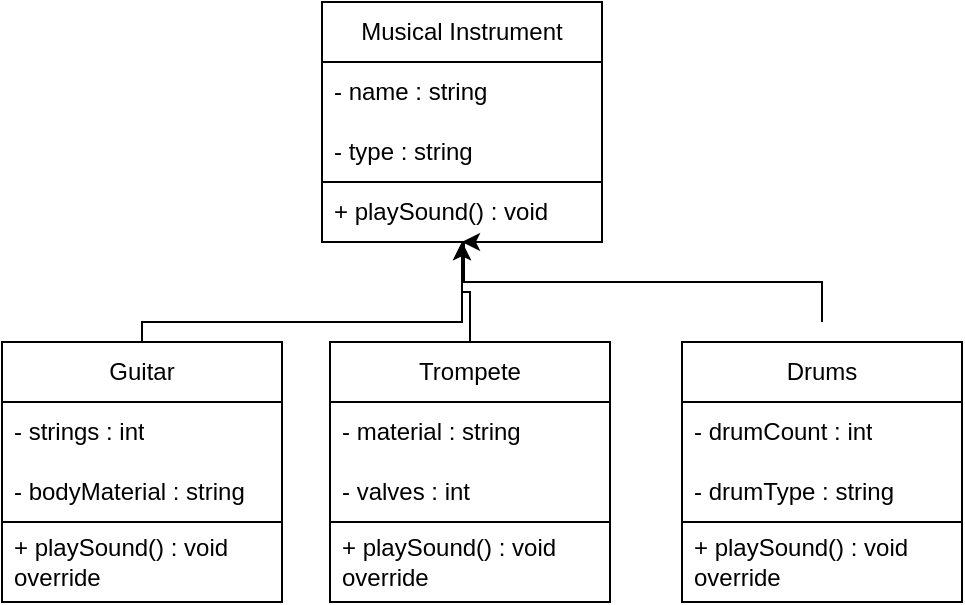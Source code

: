 <mxfile version="23.1.1" type="github">
  <diagram name="Страница — 1" id="Z4n8q5KFlGlHa1rpfWEA">
    <mxGraphModel dx="1434" dy="790" grid="1" gridSize="10" guides="1" tooltips="1" connect="1" arrows="1" fold="1" page="1" pageScale="1" pageWidth="827" pageHeight="1169" math="0" shadow="0">
      <root>
        <mxCell id="0" />
        <mxCell id="1" parent="0" />
        <mxCell id="sONO3Z-8GahJpEAdaNop-1" value="Musical Instrument" style="swimlane;fontStyle=0;childLayout=stackLayout;horizontal=1;startSize=30;horizontalStack=0;resizeParent=1;resizeParentMax=0;resizeLast=0;collapsible=1;marginBottom=0;whiteSpace=wrap;html=1;" vertex="1" parent="1">
          <mxGeometry x="340" y="350" width="140" height="120" as="geometry" />
        </mxCell>
        <mxCell id="sONO3Z-8GahJpEAdaNop-2" value="- name : string&amp;nbsp;" style="text;strokeColor=none;fillColor=none;align=left;verticalAlign=middle;spacingLeft=4;spacingRight=4;overflow=hidden;points=[[0,0.5],[1,0.5]];portConstraint=eastwest;rotatable=0;whiteSpace=wrap;html=1;" vertex="1" parent="sONO3Z-8GahJpEAdaNop-1">
          <mxGeometry y="30" width="140" height="30" as="geometry" />
        </mxCell>
        <mxCell id="sONO3Z-8GahJpEAdaNop-3" value="- type : string" style="text;strokeColor=none;fillColor=none;align=left;verticalAlign=middle;spacingLeft=4;spacingRight=4;overflow=hidden;points=[[0,0.5],[1,0.5]];portConstraint=eastwest;rotatable=0;whiteSpace=wrap;html=1;" vertex="1" parent="sONO3Z-8GahJpEAdaNop-1">
          <mxGeometry y="60" width="140" height="30" as="geometry" />
        </mxCell>
        <mxCell id="sONO3Z-8GahJpEAdaNop-4" value="+ playSound() : void " style="text;strokeColor=default;fillColor=none;align=left;verticalAlign=middle;spacingLeft=4;spacingRight=4;overflow=hidden;points=[[0,0.5],[1,0.5]];portConstraint=eastwest;rotatable=0;whiteSpace=wrap;html=1;" vertex="1" parent="sONO3Z-8GahJpEAdaNop-1">
          <mxGeometry y="90" width="140" height="30" as="geometry" />
        </mxCell>
        <mxCell id="sONO3Z-8GahJpEAdaNop-9" value="" style="edgeStyle=orthogonalEdgeStyle;rounded=0;orthogonalLoop=1;jettySize=auto;html=1;exitX=0.5;exitY=0;exitDx=0;exitDy=0;" edge="1" parent="1" source="sONO3Z-8GahJpEAdaNop-5" target="sONO3Z-8GahJpEAdaNop-4">
          <mxGeometry relative="1" as="geometry">
            <Array as="points">
              <mxPoint x="250" y="510" />
              <mxPoint x="410" y="510" />
            </Array>
          </mxGeometry>
        </mxCell>
        <mxCell id="sONO3Z-8GahJpEAdaNop-5" value="  Guitar  " style="swimlane;fontStyle=0;childLayout=stackLayout;horizontal=1;startSize=30;horizontalStack=0;resizeParent=1;resizeParentMax=0;resizeLast=0;collapsible=1;marginBottom=0;whiteSpace=wrap;html=1;" vertex="1" parent="1">
          <mxGeometry x="180" y="520" width="140" height="130" as="geometry" />
        </mxCell>
        <mxCell id="sONO3Z-8GahJpEAdaNop-6" value="- strings : int  " style="text;strokeColor=none;fillColor=none;align=left;verticalAlign=middle;spacingLeft=4;spacingRight=4;overflow=hidden;points=[[0,0.5],[1,0.5]];portConstraint=eastwest;rotatable=0;whiteSpace=wrap;html=1;" vertex="1" parent="sONO3Z-8GahJpEAdaNop-5">
          <mxGeometry y="30" width="140" height="30" as="geometry" />
        </mxCell>
        <mxCell id="sONO3Z-8GahJpEAdaNop-19" value="- bodyMaterial : string " style="text;strokeColor=none;fillColor=none;align=left;verticalAlign=middle;spacingLeft=4;spacingRight=4;overflow=hidden;points=[[0,0.5],[1,0.5]];portConstraint=eastwest;rotatable=0;whiteSpace=wrap;html=1;" vertex="1" parent="sONO3Z-8GahJpEAdaNop-5">
          <mxGeometry y="60" width="140" height="30" as="geometry" />
        </mxCell>
        <mxCell id="sONO3Z-8GahJpEAdaNop-8" value="+ playSound() : void override " style="text;strokeColor=default;fillColor=none;align=left;verticalAlign=middle;spacingLeft=4;spacingRight=4;overflow=hidden;points=[[0,0.5],[1,0.5]];portConstraint=eastwest;rotatable=0;whiteSpace=wrap;html=1;" vertex="1" parent="sONO3Z-8GahJpEAdaNop-5">
          <mxGeometry y="90" width="140" height="40" as="geometry" />
        </mxCell>
        <mxCell id="sONO3Z-8GahJpEAdaNop-15" value="" style="edgeStyle=orthogonalEdgeStyle;rounded=0;orthogonalLoop=1;jettySize=auto;html=1;" edge="1" parent="1" source="sONO3Z-8GahJpEAdaNop-10" target="sONO3Z-8GahJpEAdaNop-4">
          <mxGeometry relative="1" as="geometry">
            <Array as="points">
              <mxPoint x="414" y="495" />
              <mxPoint x="410" y="495" />
            </Array>
          </mxGeometry>
        </mxCell>
        <mxCell id="sONO3Z-8GahJpEAdaNop-10" value="Trompete" style="swimlane;fontStyle=0;childLayout=stackLayout;horizontal=1;startSize=30;horizontalStack=0;resizeParent=1;resizeParentMax=0;resizeLast=0;collapsible=1;marginBottom=0;whiteSpace=wrap;html=1;" vertex="1" parent="1">
          <mxGeometry x="344" y="520" width="140" height="130" as="geometry" />
        </mxCell>
        <mxCell id="sONO3Z-8GahJpEAdaNop-11" value="- material : string " style="text;strokeColor=none;fillColor=none;align=left;verticalAlign=middle;spacingLeft=4;spacingRight=4;overflow=hidden;points=[[0,0.5],[1,0.5]];portConstraint=eastwest;rotatable=0;whiteSpace=wrap;html=1;" vertex="1" parent="sONO3Z-8GahJpEAdaNop-10">
          <mxGeometry y="30" width="140" height="30" as="geometry" />
        </mxCell>
        <mxCell id="sONO3Z-8GahJpEAdaNop-20" value="- valves : int " style="text;strokeColor=none;fillColor=none;align=left;verticalAlign=middle;spacingLeft=4;spacingRight=4;overflow=hidden;points=[[0,0.5],[1,0.5]];portConstraint=eastwest;rotatable=0;whiteSpace=wrap;html=1;" vertex="1" parent="sONO3Z-8GahJpEAdaNop-10">
          <mxGeometry y="60" width="140" height="30" as="geometry" />
        </mxCell>
        <mxCell id="sONO3Z-8GahJpEAdaNop-12" value="+ playSound() : void override  " style="text;strokeColor=default;fillColor=none;align=left;verticalAlign=middle;spacingLeft=4;spacingRight=4;overflow=hidden;points=[[0,0.5],[1,0.5]];portConstraint=eastwest;rotatable=0;whiteSpace=wrap;html=1;" vertex="1" parent="sONO3Z-8GahJpEAdaNop-10">
          <mxGeometry y="90" width="140" height="40" as="geometry" />
        </mxCell>
        <mxCell id="sONO3Z-8GahJpEAdaNop-22" style="edgeStyle=orthogonalEdgeStyle;rounded=0;orthogonalLoop=1;jettySize=auto;html=1;" edge="1" parent="1">
          <mxGeometry relative="1" as="geometry">
            <mxPoint x="410" y="470" as="targetPoint" />
            <mxPoint x="590.0" y="510" as="sourcePoint" />
            <Array as="points">
              <mxPoint x="590" y="490" />
              <mxPoint x="411" y="490" />
              <mxPoint x="411" y="470" />
            </Array>
          </mxGeometry>
        </mxCell>
        <mxCell id="sONO3Z-8GahJpEAdaNop-16" value="Drums" style="swimlane;fontStyle=0;childLayout=stackLayout;horizontal=1;startSize=30;horizontalStack=0;resizeParent=1;resizeParentMax=0;resizeLast=0;collapsible=1;marginBottom=0;whiteSpace=wrap;html=1;" vertex="1" parent="1">
          <mxGeometry x="520" y="520" width="140" height="130" as="geometry" />
        </mxCell>
        <mxCell id="sONO3Z-8GahJpEAdaNop-17" value="- drumCount : int " style="text;strokeColor=none;fillColor=none;align=left;verticalAlign=middle;spacingLeft=4;spacingRight=4;overflow=hidden;points=[[0,0.5],[1,0.5]];portConstraint=eastwest;rotatable=0;whiteSpace=wrap;html=1;" vertex="1" parent="sONO3Z-8GahJpEAdaNop-16">
          <mxGeometry y="30" width="140" height="30" as="geometry" />
        </mxCell>
        <mxCell id="sONO3Z-8GahJpEAdaNop-21" value="- drumType : string " style="text;strokeColor=none;fillColor=none;align=left;verticalAlign=middle;spacingLeft=4;spacingRight=4;overflow=hidden;points=[[0,0.5],[1,0.5]];portConstraint=eastwest;rotatable=0;whiteSpace=wrap;html=1;" vertex="1" parent="sONO3Z-8GahJpEAdaNop-16">
          <mxGeometry y="60" width="140" height="30" as="geometry" />
        </mxCell>
        <mxCell id="sONO3Z-8GahJpEAdaNop-18" value="+ playSound() : void override  " style="text;strokeColor=default;fillColor=none;align=left;verticalAlign=middle;spacingLeft=4;spacingRight=4;overflow=hidden;points=[[0,0.5],[1,0.5]];portConstraint=eastwest;rotatable=0;whiteSpace=wrap;html=1;" vertex="1" parent="sONO3Z-8GahJpEAdaNop-16">
          <mxGeometry y="90" width="140" height="40" as="geometry" />
        </mxCell>
      </root>
    </mxGraphModel>
  </diagram>
</mxfile>
